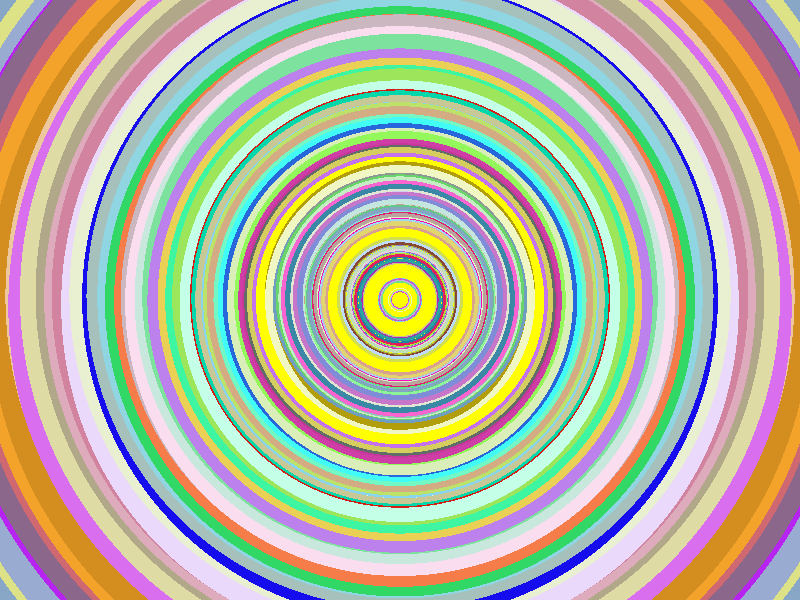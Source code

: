 //TODO use random characteristics, use fuzzy texture

#include "colors.inc"

#declare DEPTH = 80;

#declare MIN_LEVEL = 9;
#declare T_MAJ_INIT = 5;
#declare T_MAJ_INC = 0.1;
#declare T_MIN = 0.2;
#declare T_TRANS_INIT = <0,0,0>;
#declare T_TRANS_INC = <0,T_MIN,0>;
#declare CAMERA_DISTANCE_TO_T = 8;
#declare Random_1 = seed(1153);

#macro Make_Torus(major, minor)
  torus {
    major,
    minor
    texture {
      pigment {
	color rgb<rand(Random_1),rand(Random_1),rand(Random_1)>
      }
      finish {
	reflection {
	  .18
	}
      }
    }
  }
#end

#declare CAMERA_Y=CAMERA_DISTANCE_TO_T;
#macro Make_Tornado(
  in_level, //number of torus
  maj_init, //size of major radius of first (bottom) torus
  maj_inc_default, //default increase of major radius each subsequent torus
  trans_inc, //increase of translation (should be y*minor)
  minor, //minor radius
  maj_max //highest major radius this tornado can use (if highest is used, stop building more torus)
)
  #local maj = maj_init;
  #local trans = T_TRANS_INIT;
  #local level = in_level;
  #local maj_inc = maj_inc_default;
  #local maj_max_this = 0;
  #while(level>0)
    #if(maj < maj_max)
      object {
	Make_Torus(maj, minor)
	translate trans
	#local rand_rotation = rand(Random_1)*2;
	rotate x*rand_rotation
      }
      #local rand02 = rand(Random_1);
      #local maj_inc = maj_inc_default;

      #if(rand02 > 0.8)
	#local maj_inc = -maj_inc_default;
      #end
      #if(rand02 > 0.9)
	#local maj_inc = 0;
      #end
      #local maj_mod = (rand(Random_1)/5)-0.1; //creates random numbers 0.1 above or below zero
      #local maj = maj+maj_inc+maj_mod;
      
      #if(maj > maj_max_this)
	#local maj_max_this = maj;
      #end
      #local trans = trans+trans_inc;
      #local level = level-1;
    #else
      #local level = 0;
    #end
  #end
  #if(in_level>MIN_LEVEL)
    Make_Tornado(
      in_level/2,
      maj_init/2,
      maj_inc_default/2,
      trans_inc/2,
      minor/2,
      maj_max*0.8)
  #end
#end


/***************************** OBJECTS ******************************/

camera {
  location <0,20,0>
  look_at <0,0,0>
}

light_source {
  <0,0,5>
  White
}

background {
  color Yellow
}

Make_Tornado(DEPTH, T_MAJ_INIT, T_MAJ_INC, T_TRANS_INC, T_MIN, 8000)